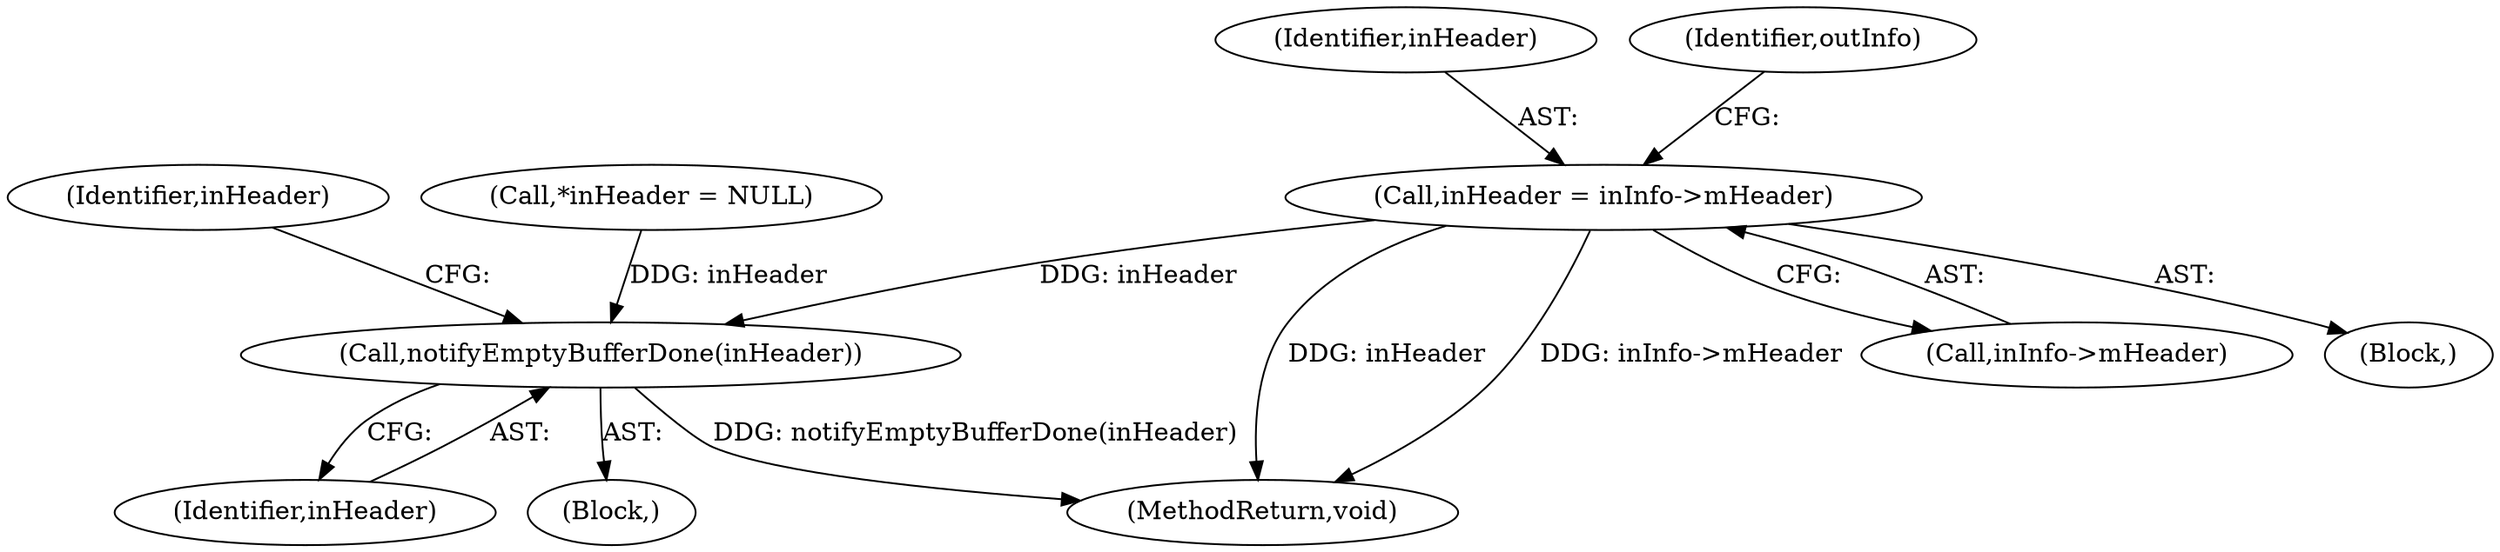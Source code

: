 digraph "0_Android_c2639afac631f5c1ffddf70ee8a6fe943d0bedf9@pointer" {
"1000150" [label="(Call,inHeader = inInfo->mHeader)"];
"1000533" [label="(Call,notifyEmptyBufferDone(inHeader))"];
"1000560" [label="(MethodReturn,void)"];
"1000536" [label="(Identifier,inHeader)"];
"1000152" [label="(Call,inInfo->mHeader)"];
"1000145" [label="(Block,)"];
"1000534" [label="(Identifier,inHeader)"];
"1000139" [label="(Call,*inHeader = NULL)"];
"1000522" [label="(Block,)"];
"1000150" [label="(Call,inHeader = inInfo->mHeader)"];
"1000151" [label="(Identifier,inHeader)"];
"1000157" [label="(Identifier,outInfo)"];
"1000533" [label="(Call,notifyEmptyBufferDone(inHeader))"];
"1000150" -> "1000145"  [label="AST: "];
"1000150" -> "1000152"  [label="CFG: "];
"1000151" -> "1000150"  [label="AST: "];
"1000152" -> "1000150"  [label="AST: "];
"1000157" -> "1000150"  [label="CFG: "];
"1000150" -> "1000560"  [label="DDG: inHeader"];
"1000150" -> "1000560"  [label="DDG: inInfo->mHeader"];
"1000150" -> "1000533"  [label="DDG: inHeader"];
"1000533" -> "1000522"  [label="AST: "];
"1000533" -> "1000534"  [label="CFG: "];
"1000534" -> "1000533"  [label="AST: "];
"1000536" -> "1000533"  [label="CFG: "];
"1000533" -> "1000560"  [label="DDG: notifyEmptyBufferDone(inHeader)"];
"1000139" -> "1000533"  [label="DDG: inHeader"];
}
